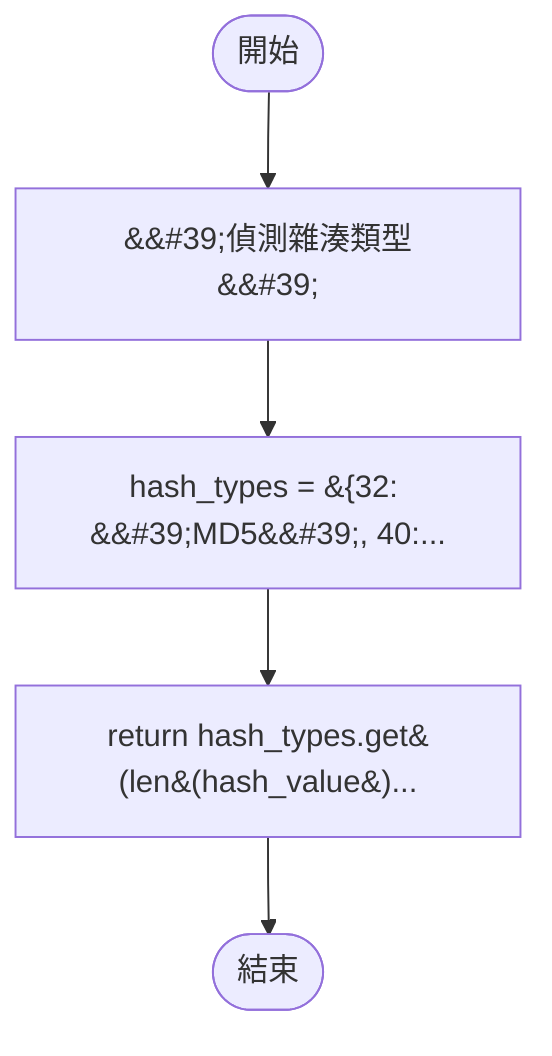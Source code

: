 flowchart TB
    n1([開始])
    n2([結束])
    n3[&amp;&#35;39;偵測雜湊類型&amp;&#35;39;]
    n4[hash_types = &#123;32: &amp;&#35;39;MD5&amp;&#35;39;, 40:...]
    n5[return hash_types.get&#40;len&#40;hash_value&#41;...]
    n1 --> n3
    n3 --> n4
    n4 --> n5
    n5 --> n2